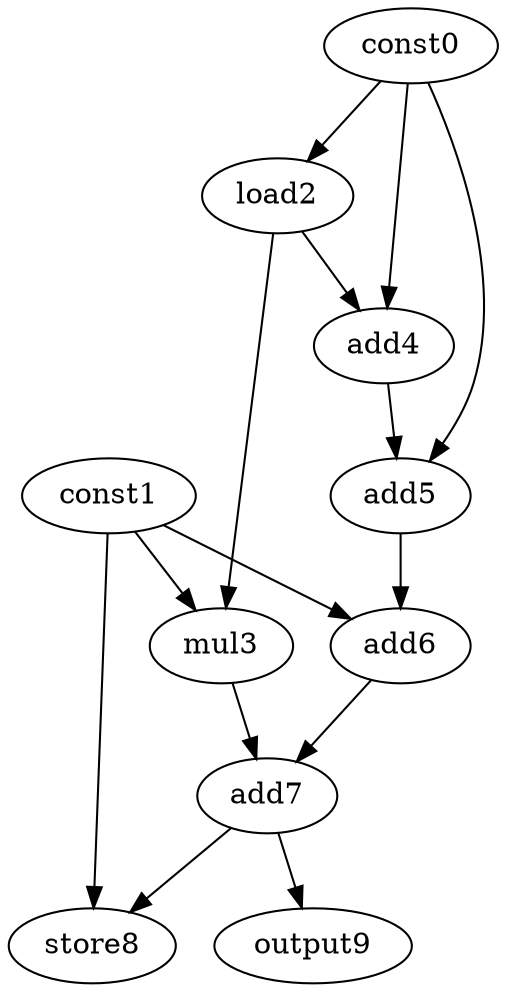 digraph G { 
const0[opcode=const]; 
const1[opcode=const]; 
load2[opcode=load]; 
mul3[opcode=mul]; 
add4[opcode=add]; 
add5[opcode=add]; 
add6[opcode=add]; 
add7[opcode=add]; 
store8[opcode=store]; 
output9[opcode=output]; 
const0->load2[operand=0];
const1->mul3[operand=0];
load2->mul3[operand=1];
const0->add4[operand=0];
load2->add4[operand=1];
const0->add5[operand=0];
add4->add5[operand=1];
const1->add6[operand=0];
add5->add6[operand=1];
mul3->add7[operand=0];
add6->add7[operand=1];
const1->store8[operand=0];
add7->store8[operand=1];
add7->output9[operand=0];
}
